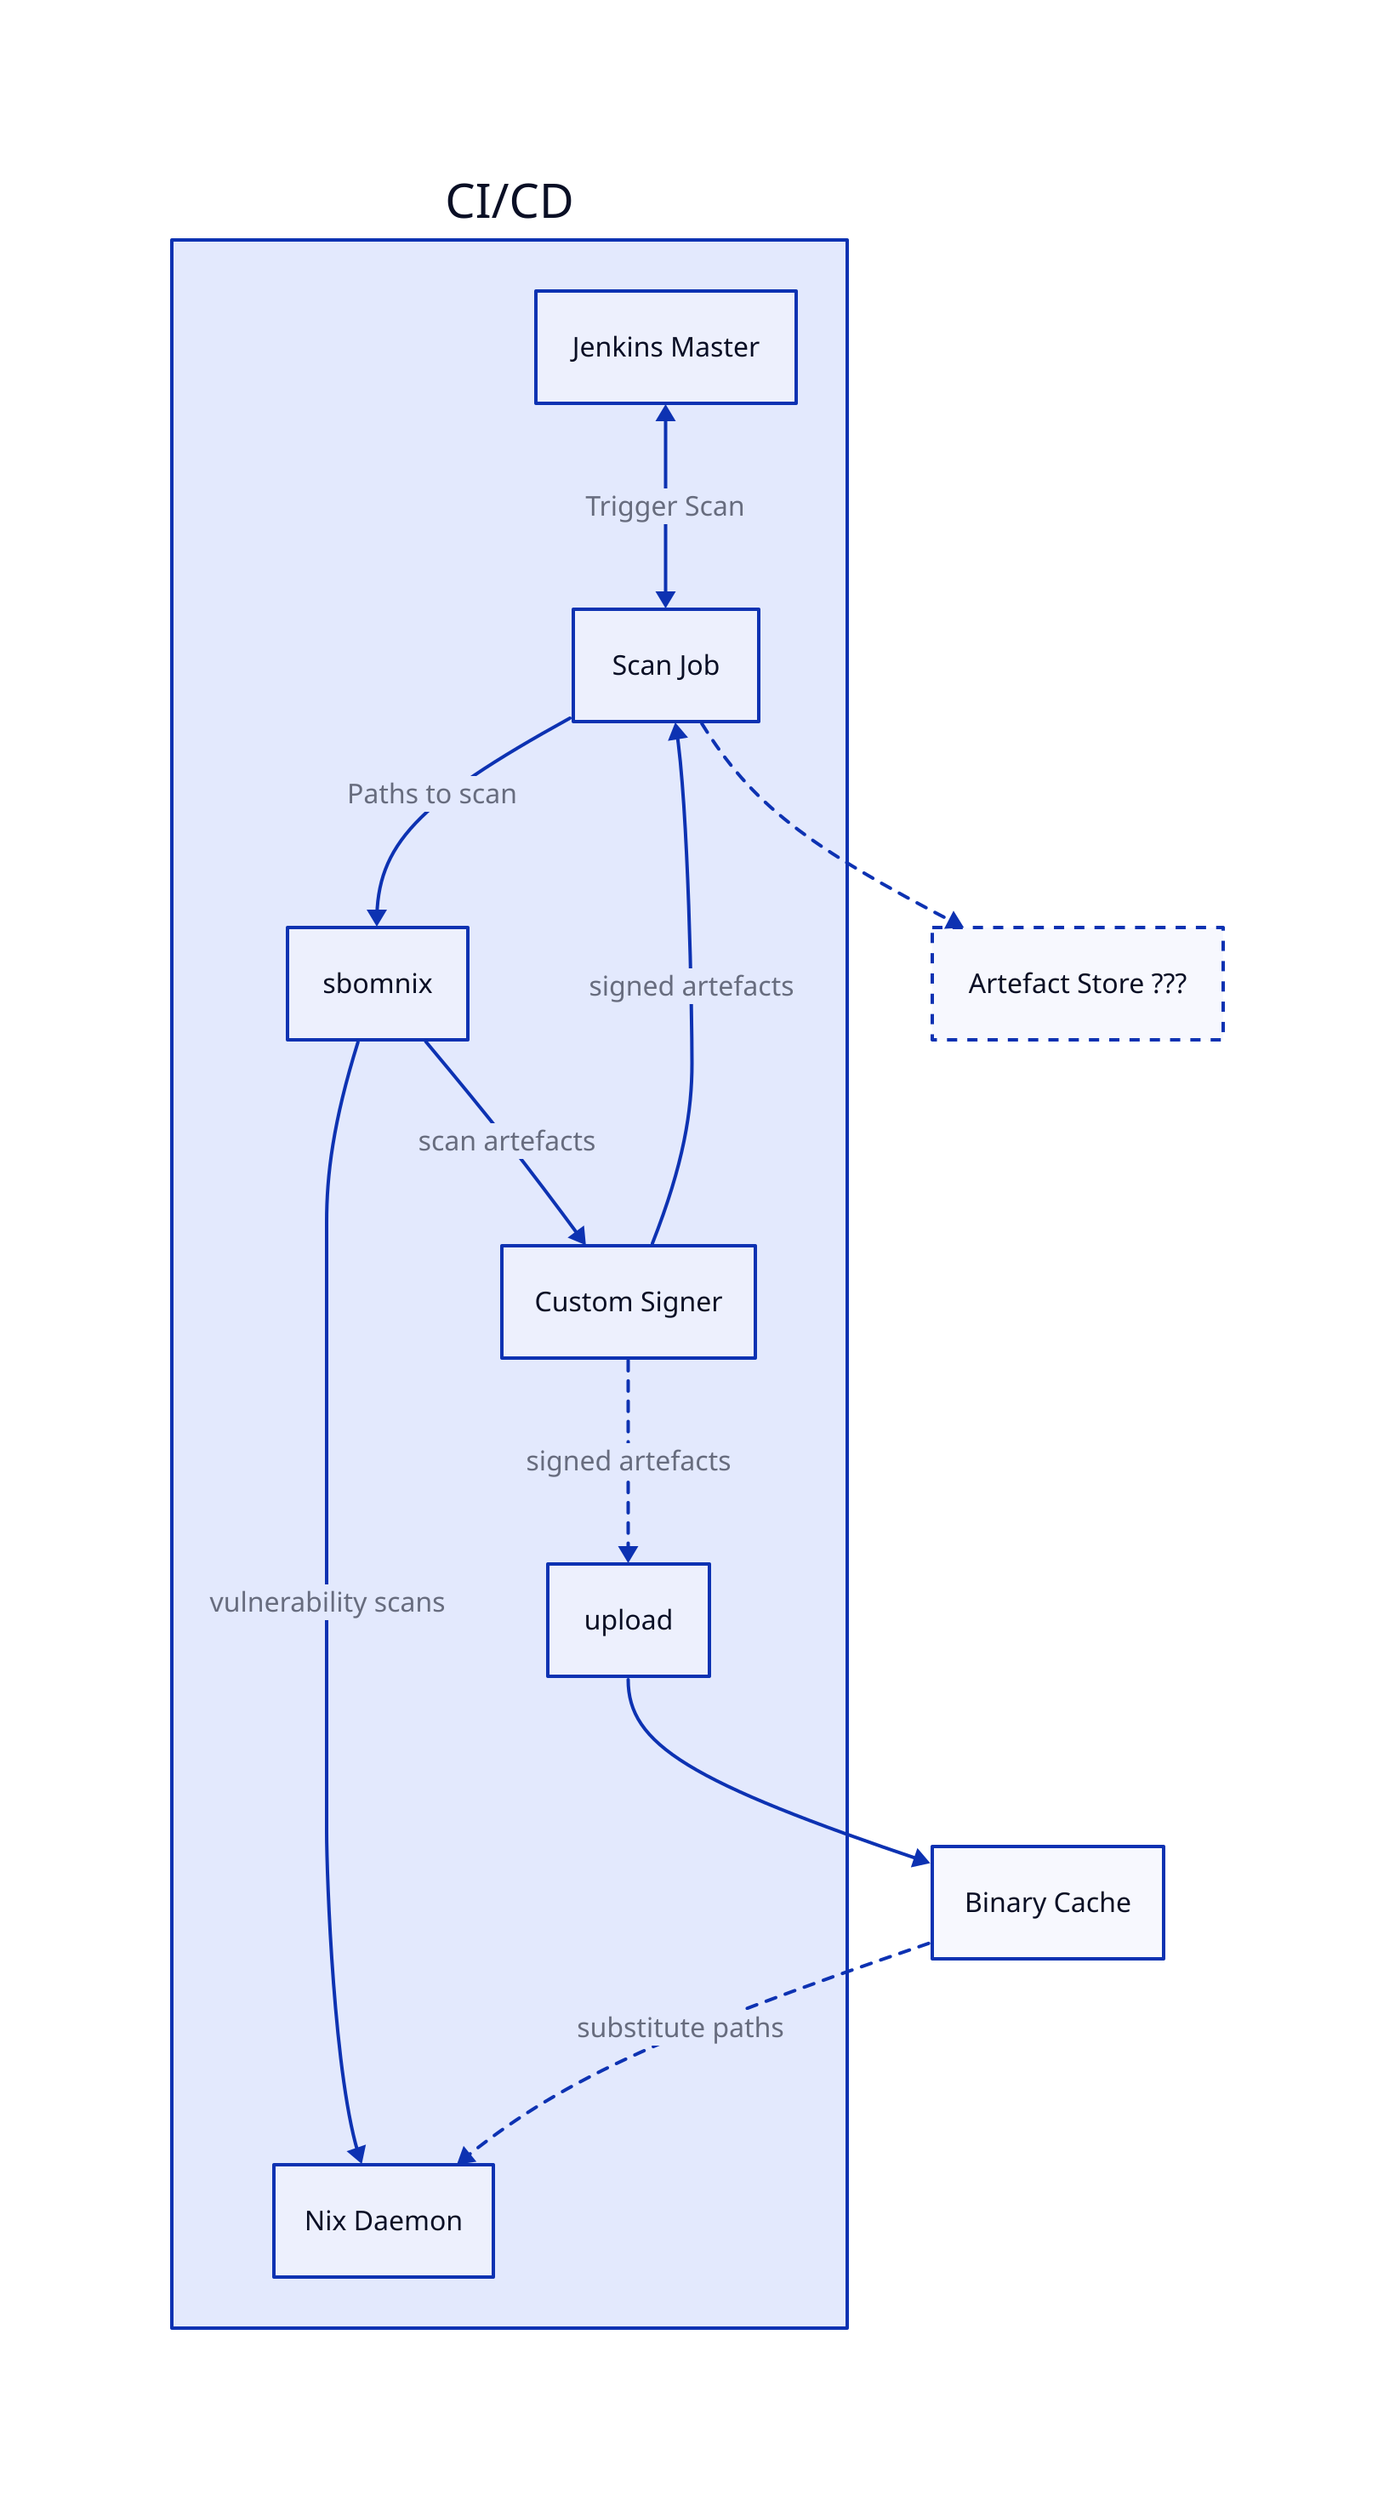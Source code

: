 ci: CI/CD {
    jenkins: Jenkins Master
    job: Scan Job
    sbomnix
    signer: Custom Signer
    nix_daemon: Nix Daemon

    jenkins <-> job: Trigger Scan

    job -> sbomnix: Paths to scan
    sbomnix -> nix_daemon: vulnerability scans
    sbomnix -> signer: scan artefacts
    signer -> job: signed artefacts
    signer -> upload: signed artefacts {
        style.stroke-dash: 3
    }
}

ci.upload -> cache

cache: Binary Cache

artefact_store: Artefact Store ??? {
     style.stroke-dash: 3
}


cache -> ci.nix_daemon: substitute paths {
    style {
        stroke-dash: 3
    }
}

ci.job -> artefact_store {
    style.stroke-dash: 3
}
